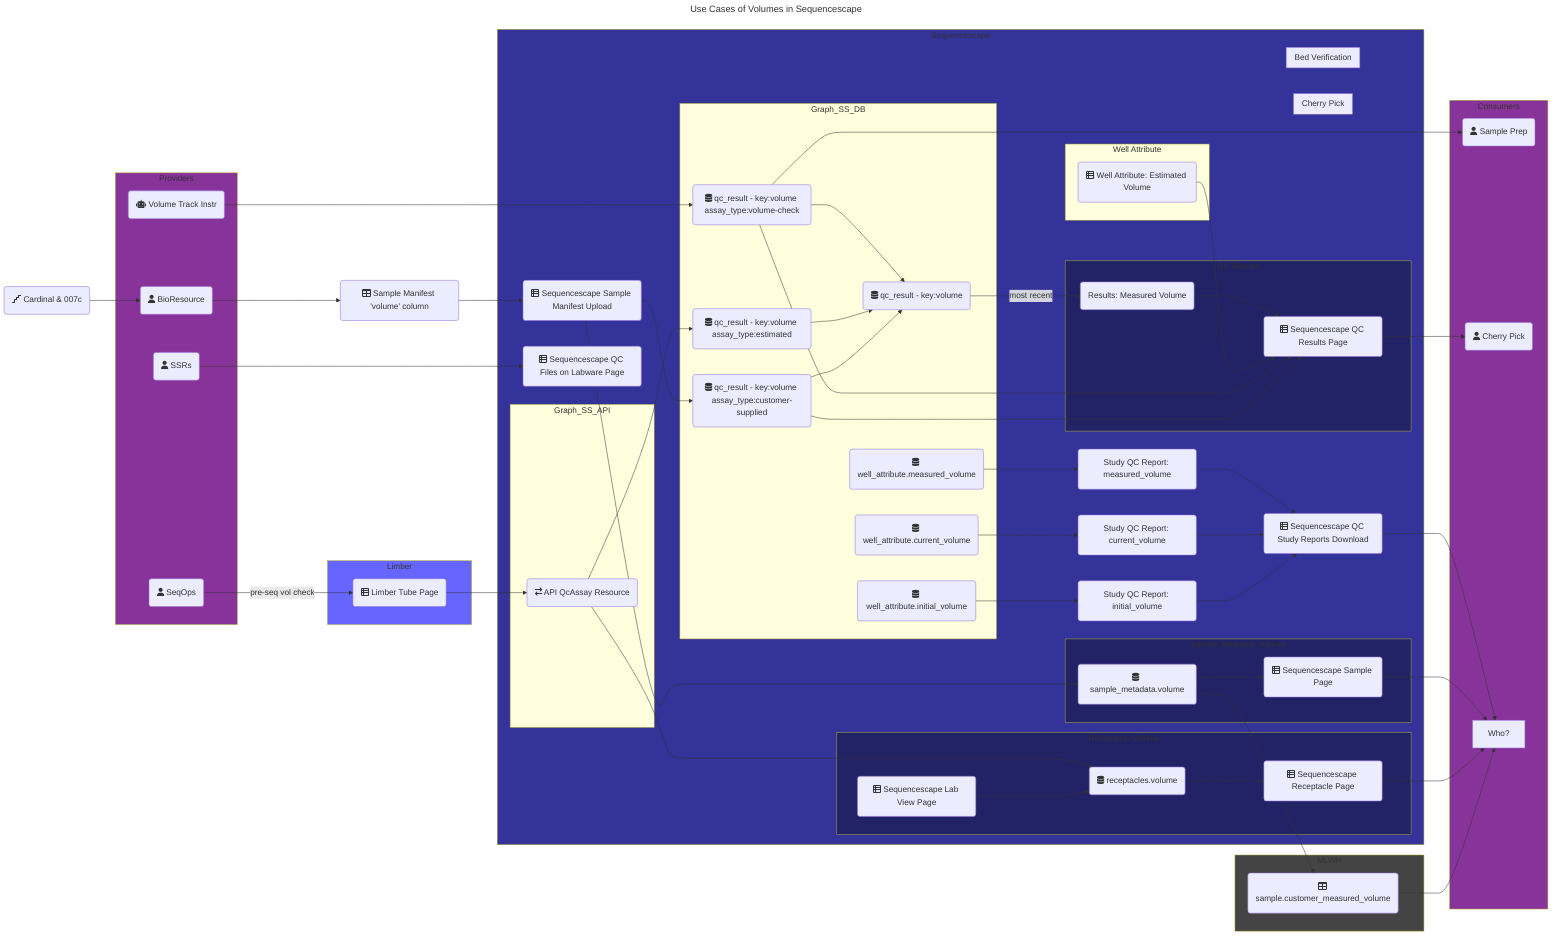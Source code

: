 ---
title: Use Cases of Volumes in Sequencescape
---
flowchart LR
    %% Nodes
        PL_Car07c(fa:fa-stairs Cardinal & 007c)
        %% Users
        User_BioRes(fa:fa-user BioResource)
        User_SeqOps(fa:fa-user SeqOps)
        User_SamplePrep(fa:fa-user Sample Prep)
        User_VolTrackInstr(fa:fa-robot Volume Track Instr)
        User_CherryPick(fa:fa-user Cherry Pick)
        User_SSR(fa:fa-user SSRs)
        %% Interface
        Pg_LB_Tube(fa:fa-table-list Limber Tube Page)
        PG_SS_SampleManifestUpload(fa:fa-table-list Sequencescape Sample Manifest Upload)
        Pg_SS_Sample(fa:fa-table-list Sequencescape Sample Page)
        Pg_SS_LabView(fa:fa-table-list Sequencescape Lab View Page)
        Pg_SS_Receptacle(fa:fa-table-list Sequencescape Receptacle Page)
        Pg_SS_QcResults(fa:fa-table-list Sequencescape QC Results Page)
        Pg_SS_QcFileLabware(fa:fa-table-list Sequencescape QC Files on Labware Page)
        Pg_SS_QcStudyReports(fa:fa-table-list Sequencescape QC Study Reports Download)
        %% Components
        CP_SS_WellAttrEstVol(fa:fa-table-list Well Attribute: Estimated Volume)
        CP_SS_QcResults_MeasVol(Results: Measured Volume)
        CP_SS_StudyReports_MeasVol(Study QC Report: measured_volume)
        CP_SS_StudyReports_CurrentVol(Study QC Report: current_volume)
        CP_SS_StudyReports_InitialVol(Study QC Report: initial_volume)
        %% API
        API_SS_QcAssayResource(fa:fa-arrow-right-arrow-left API QcAssay Resource)
        %% Data
        Mn_SampleVolCol(fa:fa-table Sample Manifest 'volume' column)
        DB_SS_ReceptaclesVol(fa:fa-database receptacles.volume)
        DB_SS_SampleMetDatVol(fa:fa-database sample_metadata.volume)
        DB_SS_QcResultVol(fa:fa-database qc_result - key:volume)
        DB_SS_QcResultVolEst(fa:fa-database qc_result - key:volume assay_type:estimated)
        DB_SS_QcResultVolChk(fa:fa-database qc_result - key:volume assay_type:volume-check)
        DB_SS_QcResultVolCusSup(fa:fa-database qc_result - key:volume assay_type:customer-supplied)
        DB_SS_WellAttrIniVol(fa:fa-database well_attribute.initial_volume)
        DB_SS_WellAttrCurrVol(fa:fa-database well_attribute.current_volume)
        DB_SS_WellAttrMeasVol(fa:fa-database well_attribute.measured_volume)
        DB_MLWH_SampleCustMeasVol(fa:fa-table sample.customer_measured_volume)

    %% Groupings of nodes
        subgraph Providers
            User_BioRes
            User_SeqOps
            User_SSR
            User_VolTrackInstr
        end
        subgraph Limber
            Pg_LB_Tube
        end
        subgraph Sequencescape
            CP_SS_StudyReports_CurrentVol
            CP_SS_StudyReports_InitialVol
            CP_SS_StudyReports_MeasVol
            Pg_SS_QcFileLabware
            Pg_SS_QcStudyReports
            PG_SS_SampleManifestUpload

            subgraph Graph_SS_SMV["Sample Metadata Volume"]
                DB_SS_SampleMetDatVol
                Pg_SS_Sample
            end
            subgraph Graph_SS_RV["Receptacle Volume"]
                Pg_SS_LabView
                DB_SS_ReceptaclesVol
                Pg_SS_Receptacle
            end
            subgraph Graph_SS_QC["QC Results"]
                CP_SS_QcResults_MeasVol
                Pg_SS_QcResults
            end
            subgraph Graph_SS_CP["Cherry Pick"]

            end
            subgraph Graph_SS_BedVeri["Bed Verification"]

            end
            subgraph Graph_SS_WellAttr["Well Attribute"]
                CP_SS_WellAttrEstVol
            end
            subgraph Graph_SS_DB
                DB_SS_QcResultVol
                DB_SS_QcResultVolChk --> DB_SS_QcResultVol
                DB_SS_QcResultVolEst --> DB_SS_QcResultVol
                DB_SS_QcResultVolCusSup --> DB_SS_QcResultVol
                DB_SS_WellAttrIniVol
                DB_SS_WellAttrCurrVol
                DB_SS_WellAttrMeasVol
            end
            subgraph Graph_SS_API
                API_SS_QcAssayResource
            end
        end
        subgraph MLWH
            DB_MLWH_SampleCustMeasVol
        end
        subgraph Consumers
            User_SamplePrep
            User_CherryPick
            Who?
        end


    %% Edge connections between nodes
        PL_Car07c --> User_BioRes --> Mn_SampleVolCol --> PG_SS_SampleManifestUpload --> DB_SS_SampleMetDatVol & DB_SS_QcResultVolCusSup

        User_VolTrackInstr --> DB_SS_QcResultVolChk --> User_SamplePrep
        User_SeqOps -- pre-seq vol check --> Pg_LB_Tube

        Pg_LB_Tube --> API_SS_QcAssayResource --> DB_SS_ReceptaclesVol & DB_SS_QcResultVolEst

        DB_SS_QcResultVol -- most recent --> CP_SS_QcResults_MeasVol --> Pg_SS_QcResults
        CP_SS_WellAttrEstVol --> Pg_SS_QcResults
        DB_SS_QcResultVolChk --> Pg_SS_QcResults
        DB_SS_QcResultVolCusSup --> Pg_SS_QcResults
        Pg_SS_QcResults --> User_CherryPick

        DB_SS_WellAttrMeasVol --> CP_SS_StudyReports_MeasVol --> Pg_SS_QcStudyReports
        DB_SS_WellAttrCurrVol --> CP_SS_StudyReports_CurrentVol --> Pg_SS_QcStudyReports
        DB_SS_WellAttrIniVol --> CP_SS_StudyReports_InitialVol --> Pg_SS_QcStudyReports
        Pg_SS_QcStudyReports --> Who?

        DB_SS_SampleMetDatVol --> Pg_SS_Sample --> Who?
        Pg_SS_LabView --> DB_SS_ReceptaclesVol --> Pg_SS_Receptacle --> Who?

        DB_SS_SampleMetDatVol --> DB_MLWH_SampleCustMeasVol --> Who?

        User_SSR --> Pg_SS_QcFileLabware

    %% Subgraph styling
        classDef Users fill:#839;
        classDef Limber fill:#66f;
        classDef Sequencescape fill:#339;
        classDef SequencescapeSub fill:#226;
        classDef MLWH fill:#444;

        class Providers,Consumers Users;
        class Limber Limber;
        class Sequencescape Sequencescape;
        class Graph_SS_SMV,Graph_SS_RV,Graph_SS_QC SequencescapeSub;
        class MLWH MLWH;